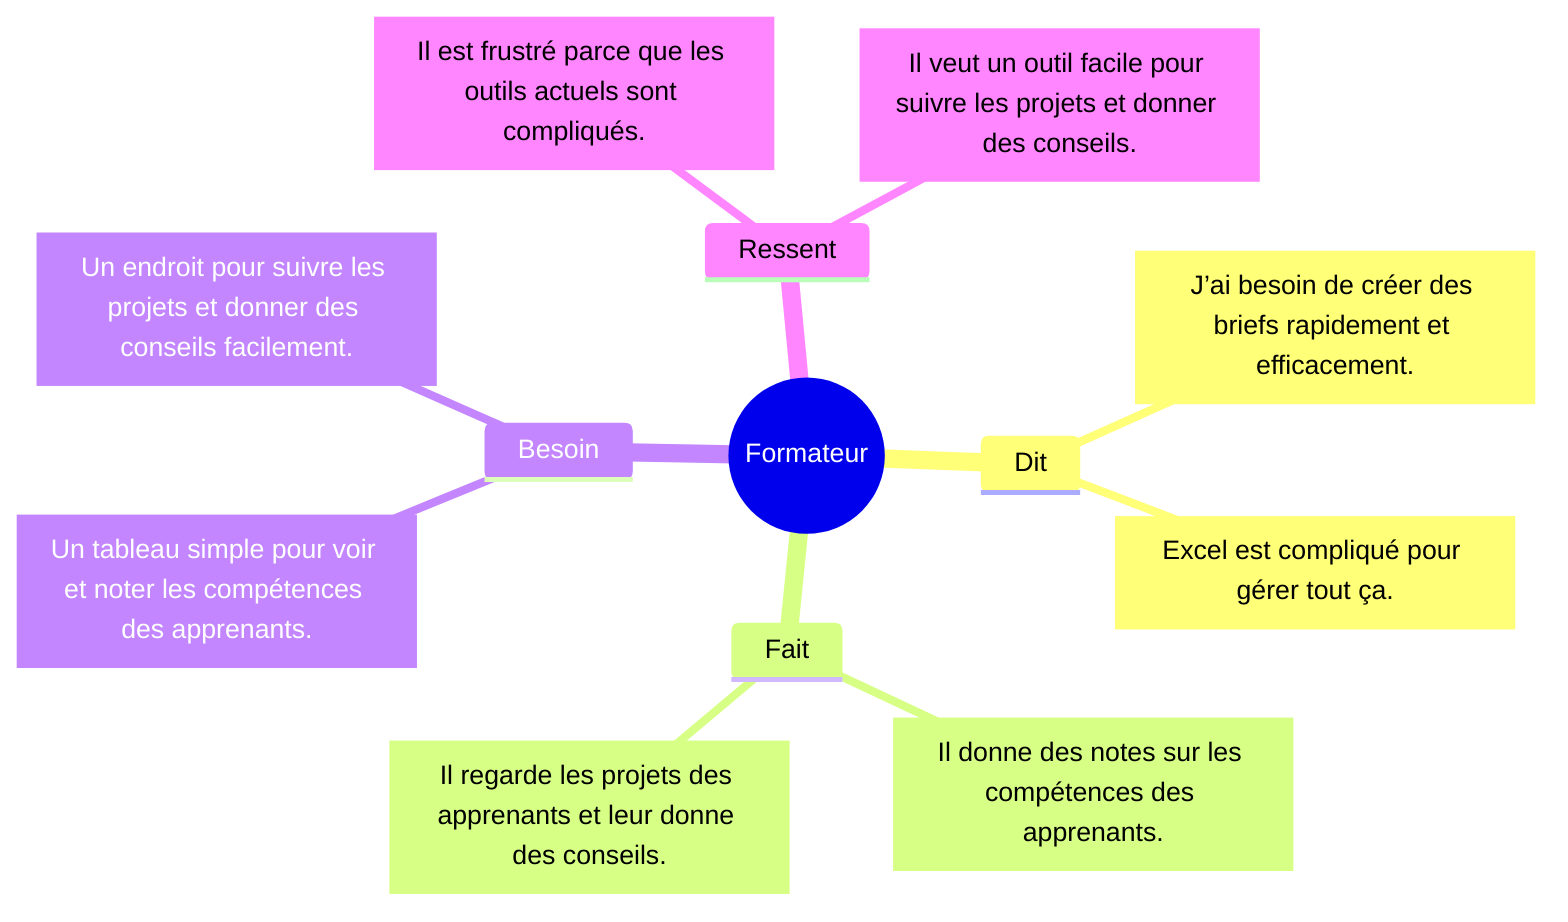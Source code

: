 mindmap
  root((Formateur))
    Dit
      Dit["J’ai besoin de créer des briefs rapidement et efficacement."]
      Dit["Excel est compliqué pour gérer tout ça."]
      
    Fait
      Fait["Il donne des notes sur les compétences des apprenants."]
      Fait["Il regarde les projets des apprenants et leur donne des conseils."]

    Besoin
      Besoin["Un tableau simple pour voir et noter les compétences des apprenants."]
      Besoin["Un endroit pour suivre les projets et donner des conseils facilement."]
    
    Ressent
      Besoin["Il est frustré parce que les outils actuels sont compliqués."]
      Besoin["Il veut un outil facile pour suivre les projets et donner des conseils."]
